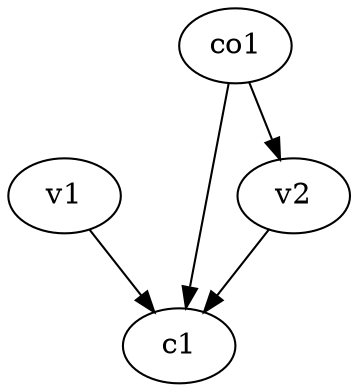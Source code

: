 strict digraph  {
c1;
v1;
v2;
co1;
v1 -> c1  [weight=1];
v2 -> c1  [weight=1];
co1 -> c1  [weight=1];
co1 -> v2  [weight=1];
}

